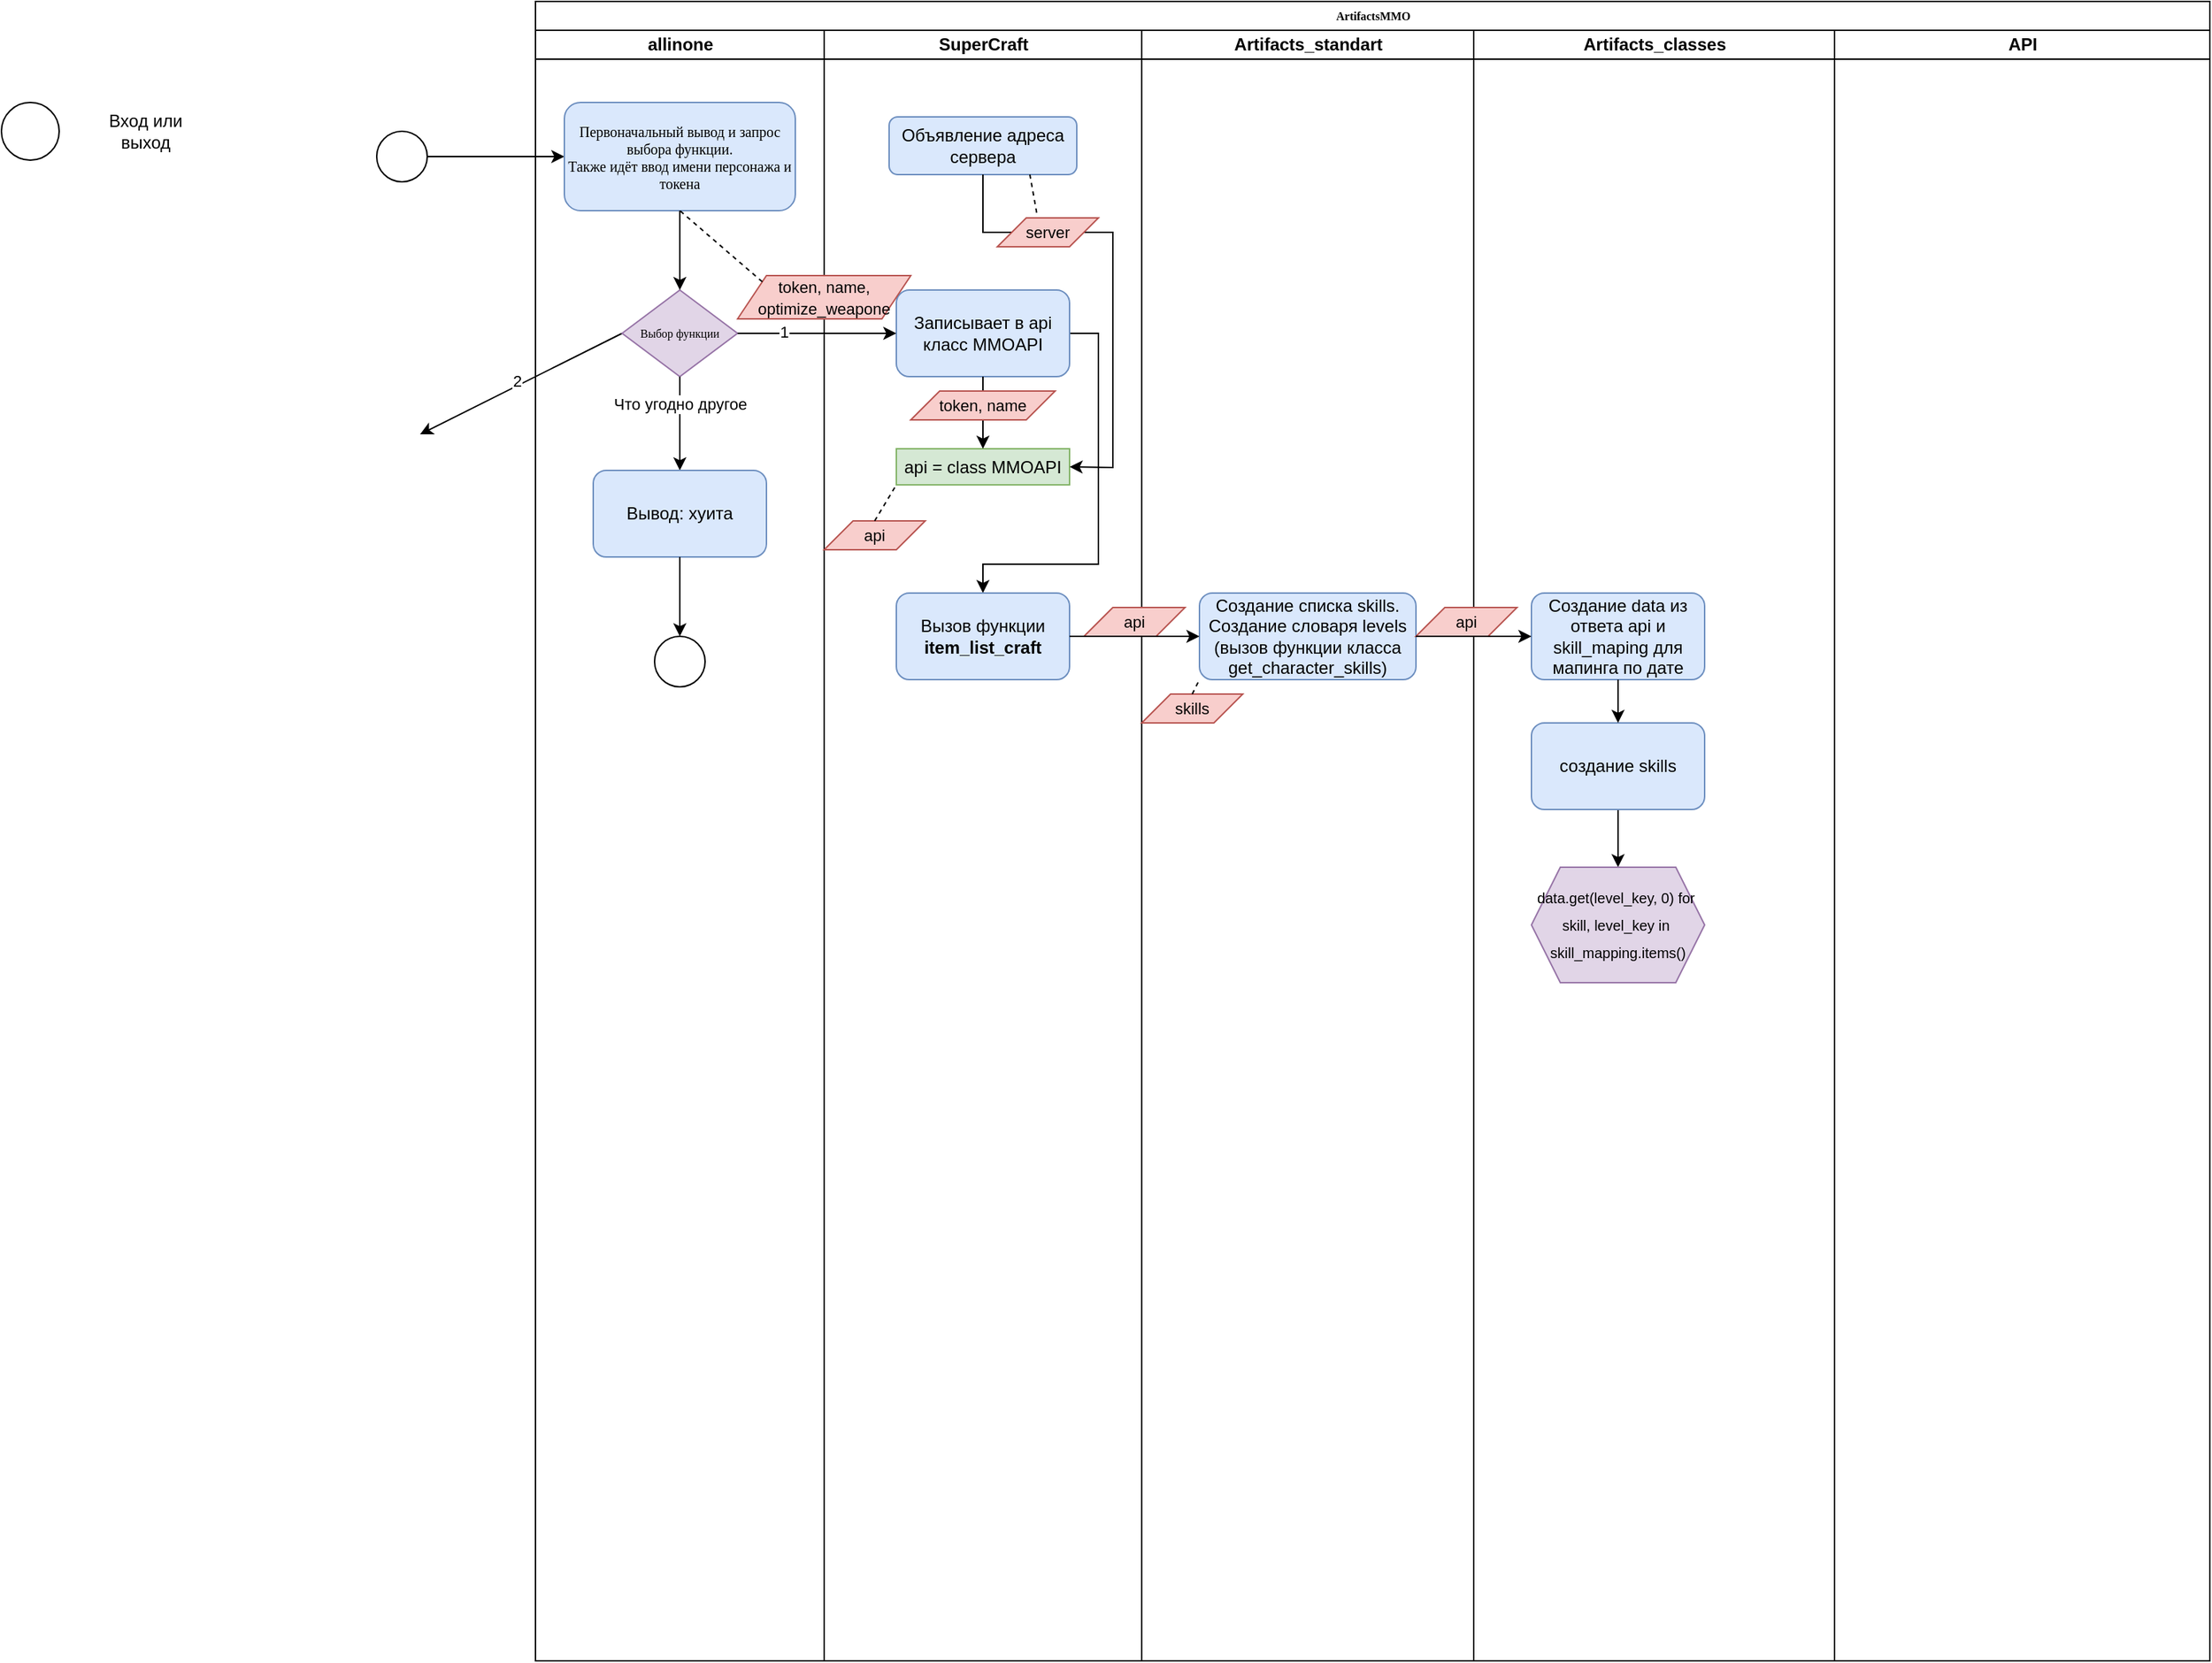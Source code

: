 <mxfile version="24.7.8">
  <diagram name="Page-1" id="74e2e168-ea6b-b213-b513-2b3c1d86103e">
    <mxGraphModel dx="2100" dy="1441" grid="1" gridSize="10" guides="1" tooltips="1" connect="1" arrows="1" fold="1" page="1" pageScale="1" pageWidth="1100" pageHeight="850" background="none" math="0" shadow="0">
      <root>
        <mxCell id="0" />
        <mxCell id="1" parent="0" />
        <mxCell id="0M2zeK8D06UaZELLuQuc-5" value="" style="endArrow=classic;html=1;rounded=0;exitX=0;exitY=0.5;exitDx=0;exitDy=0;" edge="1" parent="1" source="0M2zeK8D06UaZELLuQuc-1">
          <mxGeometry width="50" height="50" relative="1" as="geometry">
            <mxPoint x="30" y="290" as="sourcePoint" />
            <mxPoint x="10" y="270" as="targetPoint" />
          </mxGeometry>
        </mxCell>
        <mxCell id="0M2zeK8D06UaZELLuQuc-9" value="2" style="edgeLabel;html=1;align=center;verticalAlign=middle;resizable=0;points=[];" vertex="1" connectable="0" parent="0M2zeK8D06UaZELLuQuc-5">
          <mxGeometry x="0.022" y="-3" relative="1" as="geometry">
            <mxPoint as="offset" />
          </mxGeometry>
        </mxCell>
        <mxCell id="0M2zeK8D06UaZELLuQuc-13" value="" style="ellipse;whiteSpace=wrap;html=1;aspect=fixed;" vertex="1" parent="1">
          <mxGeometry x="-20" y="60" width="35" height="35" as="geometry" />
        </mxCell>
        <mxCell id="0M2zeK8D06UaZELLuQuc-14" value="" style="endArrow=classic;html=1;rounded=0;exitX=1;exitY=0.5;exitDx=0;exitDy=0;entryX=0;entryY=0.5;entryDx=0;entryDy=0;" edge="1" parent="1" source="0M2zeK8D06UaZELLuQuc-13" target="77e6c97f196da883-8">
          <mxGeometry width="50" height="50" relative="1" as="geometry">
            <mxPoint x="-80" y="290" as="sourcePoint" />
            <mxPoint x="-30" y="240" as="targetPoint" />
          </mxGeometry>
        </mxCell>
        <mxCell id="0M2zeK8D06UaZELLuQuc-15" value="" style="ellipse;whiteSpace=wrap;html=1;aspect=fixed;" vertex="1" parent="1">
          <mxGeometry x="-280" y="40" width="40" height="40" as="geometry" />
        </mxCell>
        <mxCell id="0M2zeK8D06UaZELLuQuc-16" value="Вход или выход" style="text;html=1;align=center;verticalAlign=middle;whiteSpace=wrap;rounded=0;" vertex="1" parent="1">
          <mxGeometry x="-210" y="45" width="60" height="30" as="geometry" />
        </mxCell>
        <mxCell id="77e6c97f196da883-1" value="ArtifactsMMO" style="swimlane;html=1;childLayout=stackLayout;startSize=20;rounded=0;shadow=0;labelBackgroundColor=none;strokeWidth=1;fontFamily=Verdana;fontSize=8;align=center;" parent="1" vertex="1">
          <mxGeometry x="90" y="-30" width="1160" height="1150" as="geometry" />
        </mxCell>
        <mxCell id="77e6c97f196da883-2" value="allinone" style="swimlane;html=1;startSize=20;" parent="77e6c97f196da883-1" vertex="1">
          <mxGeometry y="20" width="200" height="1130" as="geometry" />
        </mxCell>
        <mxCell id="77e6c97f196da883-8" value="&lt;font style=&quot;font-size: 10px;&quot;&gt;Пе&lt;font style=&quot;font-size: 10px;&quot;&gt;рвоначальный вывод и запрос выбора функции.&lt;br&gt;Также идёт ввод имени персонажа и токена&lt;/font&gt;&lt;/font&gt;" style="rounded=1;whiteSpace=wrap;html=1;shadow=0;labelBackgroundColor=none;strokeWidth=1;fontFamily=Verdana;fontSize=8;align=center;fillColor=#dae8fc;strokeColor=#6c8ebf;" parent="77e6c97f196da883-2" vertex="1">
          <mxGeometry x="20" y="50" width="160" height="75" as="geometry" />
        </mxCell>
        <mxCell id="0M2zeK8D06UaZELLuQuc-1" value="Выбор функции" style="rhombus;whiteSpace=wrap;html=1;rounded=0;shadow=0;labelBackgroundColor=none;strokeWidth=1;fontFamily=Verdana;fontSize=8;align=center;fillColor=#e1d5e7;strokeColor=#9673a6;" vertex="1" parent="77e6c97f196da883-2">
          <mxGeometry x="60" y="180" width="80" height="60" as="geometry" />
        </mxCell>
        <mxCell id="0M2zeK8D06UaZELLuQuc-2" value="" style="endArrow=classic;html=1;rounded=0;exitX=0.5;exitY=1;exitDx=0;exitDy=0;entryX=0.5;entryY=0;entryDx=0;entryDy=0;" edge="1" parent="77e6c97f196da883-2" source="77e6c97f196da883-8" target="0M2zeK8D06UaZELLuQuc-1">
          <mxGeometry width="50" height="50" relative="1" as="geometry">
            <mxPoint x="440" y="240" as="sourcePoint" />
            <mxPoint x="490" y="190" as="targetPoint" />
          </mxGeometry>
        </mxCell>
        <mxCell id="0M2zeK8D06UaZELLuQuc-10" value="" style="endArrow=classic;html=1;rounded=0;exitX=0.5;exitY=1;exitDx=0;exitDy=0;entryX=0.5;entryY=0;entryDx=0;entryDy=0;" edge="1" parent="77e6c97f196da883-2" source="0M2zeK8D06UaZELLuQuc-1" target="0M2zeK8D06UaZELLuQuc-12">
          <mxGeometry width="50" height="50" relative="1" as="geometry">
            <mxPoint x="50" y="310" as="sourcePoint" />
            <mxPoint x="70" y="260" as="targetPoint" />
          </mxGeometry>
        </mxCell>
        <mxCell id="0M2zeK8D06UaZELLuQuc-42" value="Что угодно другое" style="edgeLabel;html=1;align=center;verticalAlign=middle;resizable=0;points=[];" vertex="1" connectable="0" parent="0M2zeK8D06UaZELLuQuc-10">
          <mxGeometry x="-0.409" relative="1" as="geometry">
            <mxPoint as="offset" />
          </mxGeometry>
        </mxCell>
        <mxCell id="0M2zeK8D06UaZELLuQuc-12" value="Вывод: хуита" style="rounded=1;whiteSpace=wrap;html=1;fillColor=#dae8fc;strokeColor=#6c8ebf;" vertex="1" parent="77e6c97f196da883-2">
          <mxGeometry x="40" y="305" width="120" height="60" as="geometry" />
        </mxCell>
        <mxCell id="0M2zeK8D06UaZELLuQuc-17" value="" style="ellipse;whiteSpace=wrap;html=1;aspect=fixed;" vertex="1" parent="77e6c97f196da883-2">
          <mxGeometry x="82.5" y="420" width="35" height="35" as="geometry" />
        </mxCell>
        <mxCell id="0M2zeK8D06UaZELLuQuc-18" value="" style="endArrow=classic;html=1;rounded=0;exitX=0.5;exitY=1;exitDx=0;exitDy=0;entryX=0.5;entryY=0;entryDx=0;entryDy=0;" edge="1" parent="77e6c97f196da883-2" source="0M2zeK8D06UaZELLuQuc-12" target="0M2zeK8D06UaZELLuQuc-17">
          <mxGeometry width="50" height="50" relative="1" as="geometry">
            <mxPoint x="-250" y="350" as="sourcePoint" />
            <mxPoint x="-200" y="300" as="targetPoint" />
          </mxGeometry>
        </mxCell>
        <mxCell id="77e6c97f196da883-3" value="SuperCraft" style="swimlane;html=1;startSize=20;" parent="77e6c97f196da883-1" vertex="1">
          <mxGeometry x="200" y="20" width="220" height="1130" as="geometry" />
        </mxCell>
        <mxCell id="0M2zeK8D06UaZELLuQuc-44" style="edgeStyle=orthogonalEdgeStyle;rounded=0;orthogonalLoop=1;jettySize=auto;html=1;exitX=1;exitY=0.5;exitDx=0;exitDy=0;entryX=0.5;entryY=0;entryDx=0;entryDy=0;" edge="1" parent="77e6c97f196da883-3" source="0M2zeK8D06UaZELLuQuc-3" target="0M2zeK8D06UaZELLuQuc-43">
          <mxGeometry relative="1" as="geometry">
            <Array as="points">
              <mxPoint x="190" y="210" />
              <mxPoint x="190" y="370" />
              <mxPoint x="110" y="370" />
            </Array>
          </mxGeometry>
        </mxCell>
        <mxCell id="0M2zeK8D06UaZELLuQuc-3" value="Записывает в api класс MMOAPI" style="rounded=1;whiteSpace=wrap;html=1;fillColor=#dae8fc;strokeColor=#6c8ebf;" vertex="1" parent="77e6c97f196da883-3">
          <mxGeometry x="50" y="180" width="120" height="60" as="geometry" />
        </mxCell>
        <mxCell id="0M2zeK8D06UaZELLuQuc-19" value="api = class MMOAPI" style="rounded=0;whiteSpace=wrap;html=1;fillColor=#d5e8d4;strokeColor=#82b366;" vertex="1" parent="77e6c97f196da883-3">
          <mxGeometry x="50" y="290" width="120" height="25" as="geometry" />
        </mxCell>
        <mxCell id="0M2zeK8D06UaZELLuQuc-30" value="&lt;font style=&quot;font-size: 11px;&quot;&gt;token, name, optimize_weapone&lt;/font&gt;" style="shape=parallelogram;perimeter=parallelogramPerimeter;whiteSpace=wrap;html=1;fixedSize=1;align=center;fillColor=#f8cecc;strokeColor=#b85450;" vertex="1" parent="77e6c97f196da883-3">
          <mxGeometry x="-60" y="170" width="120" height="30" as="geometry" />
        </mxCell>
        <mxCell id="0M2zeK8D06UaZELLuQuc-32" value="Объявление адреса сервера" style="rounded=1;whiteSpace=wrap;html=1;fillColor=#dae8fc;strokeColor=#6c8ebf;" vertex="1" parent="77e6c97f196da883-3">
          <mxGeometry x="45" y="60" width="130" height="40" as="geometry" />
        </mxCell>
        <mxCell id="0M2zeK8D06UaZELLuQuc-33" value="" style="endArrow=classic;html=1;rounded=0;exitX=0.5;exitY=1;exitDx=0;exitDy=0;entryX=0.5;entryY=0;entryDx=0;entryDy=0;" edge="1" parent="77e6c97f196da883-3" source="0M2zeK8D06UaZELLuQuc-3" target="0M2zeK8D06UaZELLuQuc-19">
          <mxGeometry width="50" height="50" relative="1" as="geometry">
            <mxPoint x="250" y="200" as="sourcePoint" />
            <mxPoint x="300" y="150" as="targetPoint" />
          </mxGeometry>
        </mxCell>
        <mxCell id="0M2zeK8D06UaZELLuQuc-34" value="" style="endArrow=classic;html=1;rounded=0;exitX=0.5;exitY=1;exitDx=0;exitDy=0;entryX=1;entryY=0.5;entryDx=0;entryDy=0;" edge="1" parent="77e6c97f196da883-3" source="0M2zeK8D06UaZELLuQuc-32" target="0M2zeK8D06UaZELLuQuc-19">
          <mxGeometry width="50" height="50" relative="1" as="geometry">
            <mxPoint x="250" y="230" as="sourcePoint" />
            <mxPoint x="200" y="300" as="targetPoint" />
            <Array as="points">
              <mxPoint x="110" y="140" />
              <mxPoint x="200" y="140" />
              <mxPoint x="200" y="303" />
            </Array>
          </mxGeometry>
        </mxCell>
        <mxCell id="0M2zeK8D06UaZELLuQuc-35" value="&lt;span style=&quot;font-size: 11px;&quot;&gt;server&lt;/span&gt;" style="shape=parallelogram;perimeter=parallelogramPerimeter;whiteSpace=wrap;html=1;fixedSize=1;align=center;fillColor=#f8cecc;strokeColor=#b85450;" vertex="1" parent="77e6c97f196da883-3">
          <mxGeometry x="120" y="130" width="70" height="20" as="geometry" />
        </mxCell>
        <mxCell id="0M2zeK8D06UaZELLuQuc-37" value="" style="endArrow=none;dashed=1;html=1;rounded=0;entryX=0.75;entryY=1;entryDx=0;entryDy=0;exitX=0.389;exitY=-0.18;exitDx=0;exitDy=0;exitPerimeter=0;" edge="1" parent="77e6c97f196da883-3" source="0M2zeK8D06UaZELLuQuc-35" target="0M2zeK8D06UaZELLuQuc-32">
          <mxGeometry width="50" height="50" relative="1" as="geometry">
            <mxPoint x="90" y="450" as="sourcePoint" />
            <mxPoint x="140" y="400" as="targetPoint" />
          </mxGeometry>
        </mxCell>
        <mxCell id="0M2zeK8D06UaZELLuQuc-38" value="&lt;font style=&quot;font-size: 11px;&quot;&gt;token, name&lt;/font&gt;" style="shape=parallelogram;perimeter=parallelogramPerimeter;whiteSpace=wrap;html=1;fixedSize=1;align=center;fillColor=#f8cecc;strokeColor=#b85450;" vertex="1" parent="77e6c97f196da883-3">
          <mxGeometry x="60" y="250" width="100" height="20" as="geometry" />
        </mxCell>
        <mxCell id="0M2zeK8D06UaZELLuQuc-39" value="&lt;span style=&quot;font-size: 11px;&quot;&gt;api&lt;/span&gt;" style="shape=parallelogram;perimeter=parallelogramPerimeter;whiteSpace=wrap;html=1;fixedSize=1;align=center;fillColor=#f8cecc;strokeColor=#b85450;" vertex="1" parent="77e6c97f196da883-3">
          <mxGeometry y="340" width="70" height="20" as="geometry" />
        </mxCell>
        <mxCell id="0M2zeK8D06UaZELLuQuc-41" value="" style="endArrow=none;dashed=1;html=1;rounded=0;entryX=0;entryY=1;entryDx=0;entryDy=0;exitX=0.5;exitY=0;exitDx=0;exitDy=0;" edge="1" parent="77e6c97f196da883-3" source="0M2zeK8D06UaZELLuQuc-39" target="0M2zeK8D06UaZELLuQuc-19">
          <mxGeometry width="50" height="50" relative="1" as="geometry">
            <mxPoint x="80" y="420" as="sourcePoint" />
            <mxPoint x="130" y="370" as="targetPoint" />
          </mxGeometry>
        </mxCell>
        <mxCell id="0M2zeK8D06UaZELLuQuc-43" value="Вызов функции &lt;b&gt;item_list_craft&lt;/b&gt;" style="rounded=1;whiteSpace=wrap;html=1;fillColor=#dae8fc;strokeColor=#6c8ebf;" vertex="1" parent="77e6c97f196da883-3">
          <mxGeometry x="50" y="390" width="120" height="60" as="geometry" />
        </mxCell>
        <mxCell id="77e6c97f196da883-4" value="Artifacts_standart" style="swimlane;html=1;startSize=20;" parent="77e6c97f196da883-1" vertex="1">
          <mxGeometry x="420" y="20" width="230" height="1130" as="geometry" />
        </mxCell>
        <mxCell id="0M2zeK8D06UaZELLuQuc-49" value="Создание списка skills.&lt;br&gt;Создание словаря levels (вызов функции класса get_character_skills)" style="rounded=1;whiteSpace=wrap;html=1;fillColor=#dae8fc;strokeColor=#6c8ebf;" vertex="1" parent="77e6c97f196da883-4">
          <mxGeometry x="40" y="390" width="150" height="60" as="geometry" />
        </mxCell>
        <mxCell id="0M2zeK8D06UaZELLuQuc-46" value="&lt;span style=&quot;font-size: 11px;&quot;&gt;api&lt;/span&gt;" style="shape=parallelogram;perimeter=parallelogramPerimeter;whiteSpace=wrap;html=1;fixedSize=1;align=center;fillColor=#f8cecc;strokeColor=#b85450;" vertex="1" parent="77e6c97f196da883-4">
          <mxGeometry x="-40" y="400" width="70" height="20" as="geometry" />
        </mxCell>
        <mxCell id="0M2zeK8D06UaZELLuQuc-53" value="&lt;span style=&quot;font-size: 11px;&quot;&gt;skills&lt;/span&gt;" style="shape=parallelogram;perimeter=parallelogramPerimeter;whiteSpace=wrap;html=1;fixedSize=1;align=center;fillColor=#f8cecc;strokeColor=#b85450;" vertex="1" parent="77e6c97f196da883-4">
          <mxGeometry y="460" width="70" height="20" as="geometry" />
        </mxCell>
        <mxCell id="0M2zeK8D06UaZELLuQuc-54" value="" style="endArrow=none;dashed=1;html=1;rounded=0;entryX=0;entryY=1;entryDx=0;entryDy=0;exitX=0.5;exitY=0;exitDx=0;exitDy=0;" edge="1" parent="77e6c97f196da883-4" source="0M2zeK8D06UaZELLuQuc-53" target="0M2zeK8D06UaZELLuQuc-49">
          <mxGeometry width="50" height="50" relative="1" as="geometry">
            <mxPoint x="70" y="570" as="sourcePoint" />
            <mxPoint x="120" y="520" as="targetPoint" />
          </mxGeometry>
        </mxCell>
        <mxCell id="77e6c97f196da883-5" value="Artifacts_classes" style="swimlane;html=1;startSize=20;" parent="77e6c97f196da883-1" vertex="1">
          <mxGeometry x="650" y="20" width="250" height="1130" as="geometry" />
        </mxCell>
        <mxCell id="0M2zeK8D06UaZELLuQuc-65" style="edgeStyle=orthogonalEdgeStyle;rounded=0;orthogonalLoop=1;jettySize=auto;html=1;exitX=0.5;exitY=1;exitDx=0;exitDy=0;entryX=0.5;entryY=0;entryDx=0;entryDy=0;" edge="1" parent="77e6c97f196da883-5" source="0M2zeK8D06UaZELLuQuc-60" target="0M2zeK8D06UaZELLuQuc-61">
          <mxGeometry relative="1" as="geometry" />
        </mxCell>
        <mxCell id="0M2zeK8D06UaZELLuQuc-60" value="создание skills" style="rounded=1;whiteSpace=wrap;html=1;fillColor=#dae8fc;strokeColor=#6c8ebf;" vertex="1" parent="77e6c97f196da883-5">
          <mxGeometry x="40" y="480" width="120" height="60" as="geometry" />
        </mxCell>
        <mxCell id="0M2zeK8D06UaZELLuQuc-61" value="&lt;div style=&quot;line-height: 19px; white-space: pre; font-size: 10px;&quot;&gt;data.get(level_key, 0) for &lt;br/&gt;skill, level_key in &lt;br/&gt;skill_mapping.items()&lt;/div&gt;" style="shape=hexagon;perimeter=hexagonPerimeter2;whiteSpace=wrap;html=1;fixedSize=1;align=center;fillColor=#e1d5e7;strokeColor=#9673a6;" vertex="1" parent="77e6c97f196da883-5">
          <mxGeometry x="40" y="580" width="120" height="80" as="geometry" />
        </mxCell>
        <mxCell id="0M2zeK8D06UaZELLuQuc-59" value="Создание data из ответа api и skill_maping для мапинга по дате" style="rounded=1;whiteSpace=wrap;html=1;fillColor=#dae8fc;strokeColor=#6c8ebf;" vertex="1" parent="77e6c97f196da883-5">
          <mxGeometry x="40" y="390" width="120" height="60" as="geometry" />
        </mxCell>
        <mxCell id="0M2zeK8D06UaZELLuQuc-63" value="&lt;span style=&quot;font-size: 11px;&quot;&gt;api&lt;/span&gt;" style="shape=parallelogram;perimeter=parallelogramPerimeter;whiteSpace=wrap;html=1;fixedSize=1;align=center;fillColor=#f8cecc;strokeColor=#b85450;" vertex="1" parent="77e6c97f196da883-5">
          <mxGeometry x="-40" y="400" width="70" height="20" as="geometry" />
        </mxCell>
        <mxCell id="0M2zeK8D06UaZELLuQuc-64" value="" style="endArrow=classic;html=1;rounded=0;exitX=0.5;exitY=1;exitDx=0;exitDy=0;entryX=0.5;entryY=0;entryDx=0;entryDy=0;" edge="1" parent="77e6c97f196da883-5" source="0M2zeK8D06UaZELLuQuc-59" target="0M2zeK8D06UaZELLuQuc-60">
          <mxGeometry width="50" height="50" relative="1" as="geometry">
            <mxPoint x="-50" y="480" as="sourcePoint" />
            <mxPoint y="430" as="targetPoint" />
          </mxGeometry>
        </mxCell>
        <mxCell id="77e6c97f196da883-6" value="API" style="swimlane;html=1;startSize=20;" parent="77e6c97f196da883-1" vertex="1">
          <mxGeometry x="900" y="20" width="260" height="1130" as="geometry" />
        </mxCell>
        <mxCell id="0M2zeK8D06UaZELLuQuc-4" value="" style="endArrow=classic;html=1;rounded=0;exitX=1;exitY=0.5;exitDx=0;exitDy=0;entryX=0;entryY=0.5;entryDx=0;entryDy=0;" edge="1" parent="77e6c97f196da883-1" source="0M2zeK8D06UaZELLuQuc-1" target="0M2zeK8D06UaZELLuQuc-3">
          <mxGeometry width="50" height="50" relative="1" as="geometry">
            <mxPoint x="440" y="260" as="sourcePoint" />
            <mxPoint x="490" y="210" as="targetPoint" />
          </mxGeometry>
        </mxCell>
        <mxCell id="0M2zeK8D06UaZELLuQuc-8" value="1" style="edgeLabel;html=1;align=center;verticalAlign=middle;resizable=0;points=[];" vertex="1" connectable="0" parent="0M2zeK8D06UaZELLuQuc-4">
          <mxGeometry x="-0.422" y="1" relative="1" as="geometry">
            <mxPoint as="offset" />
          </mxGeometry>
        </mxCell>
        <mxCell id="0M2zeK8D06UaZELLuQuc-31" value="" style="endArrow=none;dashed=1;html=1;rounded=0;entryX=0.5;entryY=1;entryDx=0;entryDy=0;exitX=0;exitY=0;exitDx=0;exitDy=0;" edge="1" parent="77e6c97f196da883-1" source="0M2zeK8D06UaZELLuQuc-30" target="77e6c97f196da883-8">
          <mxGeometry width="50" height="50" relative="1" as="geometry">
            <mxPoint x="270" y="380" as="sourcePoint" />
            <mxPoint x="320" y="330" as="targetPoint" />
          </mxGeometry>
        </mxCell>
        <mxCell id="0M2zeK8D06UaZELLuQuc-48" value="" style="endArrow=classic;html=1;rounded=0;exitX=1;exitY=0.5;exitDx=0;exitDy=0;entryX=0;entryY=0.5;entryDx=0;entryDy=0;" edge="1" parent="77e6c97f196da883-1" source="0M2zeK8D06UaZELLuQuc-43" target="0M2zeK8D06UaZELLuQuc-49">
          <mxGeometry width="50" height="50" relative="1" as="geometry">
            <mxPoint x="280" y="580" as="sourcePoint" />
            <mxPoint x="450" y="470" as="targetPoint" />
          </mxGeometry>
        </mxCell>
        <mxCell id="0M2zeK8D06UaZELLuQuc-55" value="" style="endArrow=classic;html=1;rounded=0;exitX=1;exitY=0.5;exitDx=0;exitDy=0;entryX=0;entryY=0.5;entryDx=0;entryDy=0;" edge="1" parent="77e6c97f196da883-1" source="0M2zeK8D06UaZELLuQuc-49" target="0M2zeK8D06UaZELLuQuc-59">
          <mxGeometry width="50" height="50" relative="1" as="geometry">
            <mxPoint x="670" y="450" as="sourcePoint" />
            <mxPoint x="640" y="440" as="targetPoint" />
          </mxGeometry>
        </mxCell>
      </root>
    </mxGraphModel>
  </diagram>
</mxfile>
